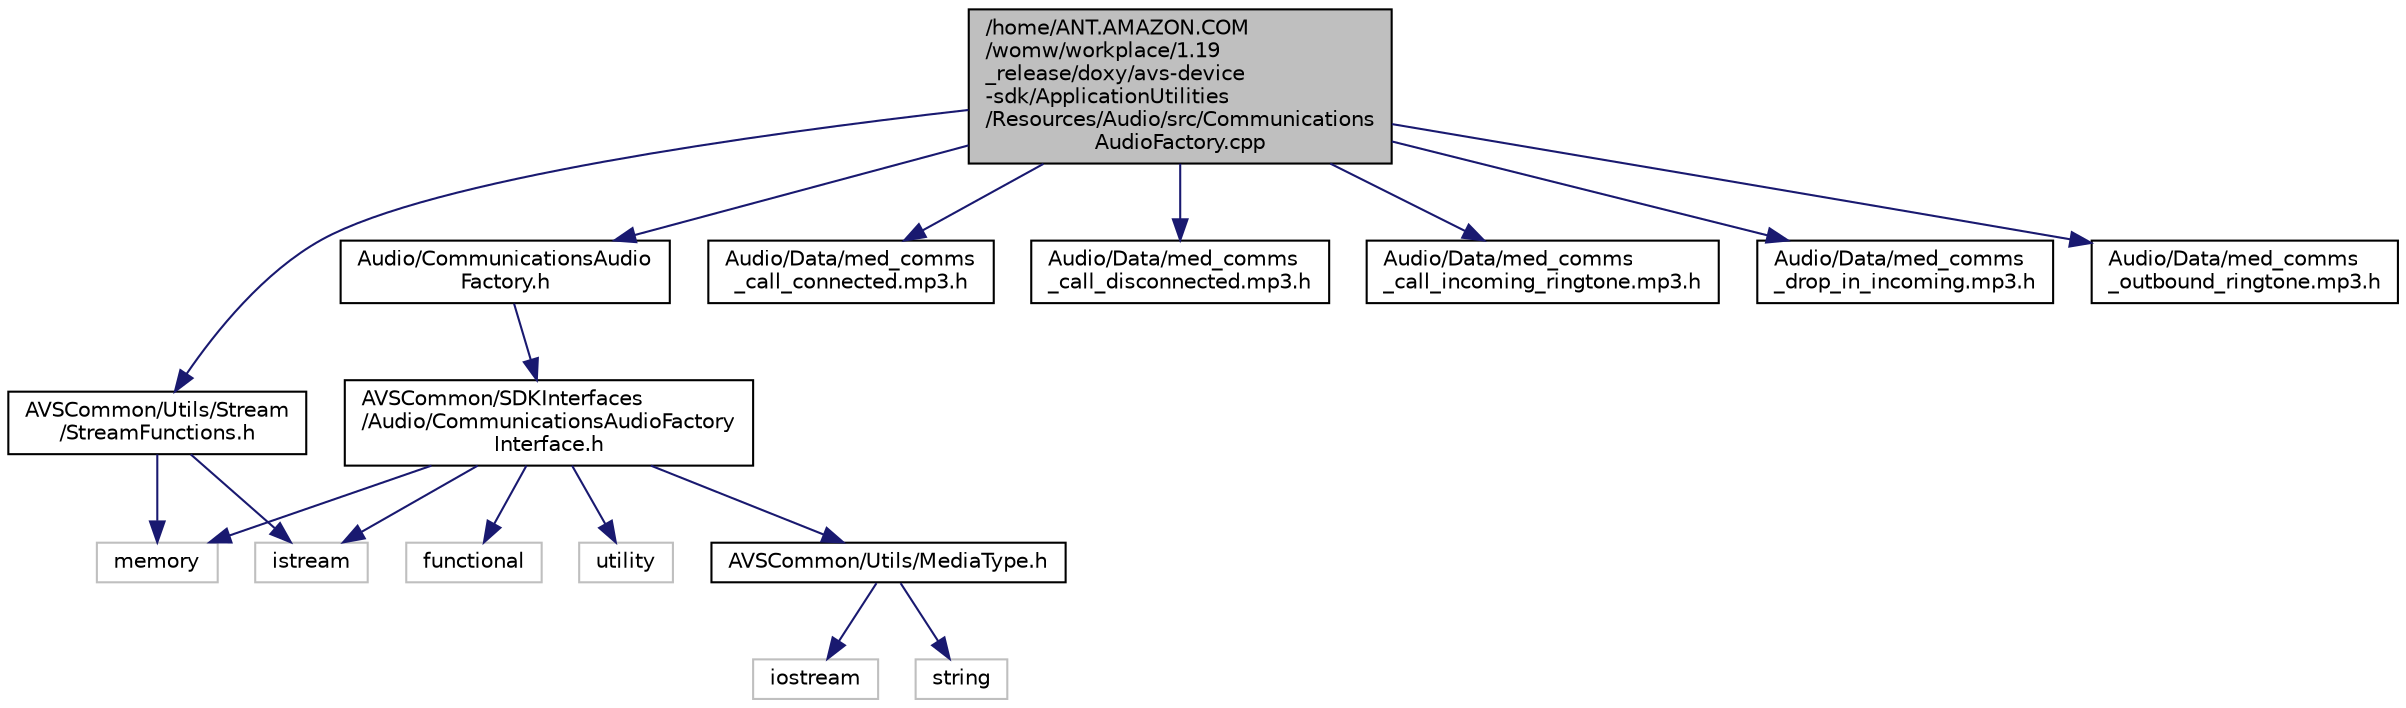 digraph "/home/ANT.AMAZON.COM/womw/workplace/1.19_release/doxy/avs-device-sdk/ApplicationUtilities/Resources/Audio/src/CommunicationsAudioFactory.cpp"
{
  edge [fontname="Helvetica",fontsize="10",labelfontname="Helvetica",labelfontsize="10"];
  node [fontname="Helvetica",fontsize="10",shape=record];
  Node0 [label="/home/ANT.AMAZON.COM\l/womw/workplace/1.19\l_release/doxy/avs-device\l-sdk/ApplicationUtilities\l/Resources/Audio/src/Communications\lAudioFactory.cpp",height=0.2,width=0.4,color="black", fillcolor="grey75", style="filled", fontcolor="black"];
  Node0 -> Node1 [color="midnightblue",fontsize="10",style="solid",fontname="Helvetica"];
  Node1 [label="Audio/CommunicationsAudio\lFactory.h",height=0.2,width=0.4,color="black", fillcolor="white", style="filled",URL="$_communications_audio_factory_8h.html"];
  Node1 -> Node2 [color="midnightblue",fontsize="10",style="solid",fontname="Helvetica"];
  Node2 [label="AVSCommon/SDKInterfaces\l/Audio/CommunicationsAudioFactory\lInterface.h",height=0.2,width=0.4,color="black", fillcolor="white", style="filled",URL="$_communications_audio_factory_interface_8h.html"];
  Node2 -> Node3 [color="midnightblue",fontsize="10",style="solid",fontname="Helvetica"];
  Node3 [label="functional",height=0.2,width=0.4,color="grey75", fillcolor="white", style="filled"];
  Node2 -> Node4 [color="midnightblue",fontsize="10",style="solid",fontname="Helvetica"];
  Node4 [label="istream",height=0.2,width=0.4,color="grey75", fillcolor="white", style="filled"];
  Node2 -> Node5 [color="midnightblue",fontsize="10",style="solid",fontname="Helvetica"];
  Node5 [label="memory",height=0.2,width=0.4,color="grey75", fillcolor="white", style="filled"];
  Node2 -> Node6 [color="midnightblue",fontsize="10",style="solid",fontname="Helvetica"];
  Node6 [label="utility",height=0.2,width=0.4,color="grey75", fillcolor="white", style="filled"];
  Node2 -> Node7 [color="midnightblue",fontsize="10",style="solid",fontname="Helvetica"];
  Node7 [label="AVSCommon/Utils/MediaType.h",height=0.2,width=0.4,color="black", fillcolor="white", style="filled",URL="$_media_type_8h.html"];
  Node7 -> Node8 [color="midnightblue",fontsize="10",style="solid",fontname="Helvetica"];
  Node8 [label="iostream",height=0.2,width=0.4,color="grey75", fillcolor="white", style="filled"];
  Node7 -> Node9 [color="midnightblue",fontsize="10",style="solid",fontname="Helvetica"];
  Node9 [label="string",height=0.2,width=0.4,color="grey75", fillcolor="white", style="filled"];
  Node0 -> Node10 [color="midnightblue",fontsize="10",style="solid",fontname="Helvetica"];
  Node10 [label="AVSCommon/Utils/Stream\l/StreamFunctions.h",height=0.2,width=0.4,color="black", fillcolor="white", style="filled",URL="$_stream_functions_8h.html"];
  Node10 -> Node5 [color="midnightblue",fontsize="10",style="solid",fontname="Helvetica"];
  Node10 -> Node4 [color="midnightblue",fontsize="10",style="solid",fontname="Helvetica"];
  Node0 -> Node11 [color="midnightblue",fontsize="10",style="solid",fontname="Helvetica"];
  Node11 [label="Audio/Data/med_comms\l_call_connected.mp3.h",height=0.2,width=0.4,color="black", fillcolor="white", style="filled",URL="$med__comms__call__connected_8mp3_8h.html"];
  Node0 -> Node12 [color="midnightblue",fontsize="10",style="solid",fontname="Helvetica"];
  Node12 [label="Audio/Data/med_comms\l_call_disconnected.mp3.h",height=0.2,width=0.4,color="black", fillcolor="white", style="filled",URL="$med__comms__call__disconnected_8mp3_8h.html"];
  Node0 -> Node13 [color="midnightblue",fontsize="10",style="solid",fontname="Helvetica"];
  Node13 [label="Audio/Data/med_comms\l_call_incoming_ringtone.mp3.h",height=0.2,width=0.4,color="black", fillcolor="white", style="filled",URL="$med__comms__call__incoming__ringtone_8mp3_8h.html"];
  Node0 -> Node14 [color="midnightblue",fontsize="10",style="solid",fontname="Helvetica"];
  Node14 [label="Audio/Data/med_comms\l_drop_in_incoming.mp3.h",height=0.2,width=0.4,color="black", fillcolor="white", style="filled",URL="$med__comms__drop__in__incoming_8mp3_8h.html"];
  Node0 -> Node15 [color="midnightblue",fontsize="10",style="solid",fontname="Helvetica"];
  Node15 [label="Audio/Data/med_comms\l_outbound_ringtone.mp3.h",height=0.2,width=0.4,color="black", fillcolor="white", style="filled",URL="$med__comms__outbound__ringtone_8mp3_8h.html"];
}
